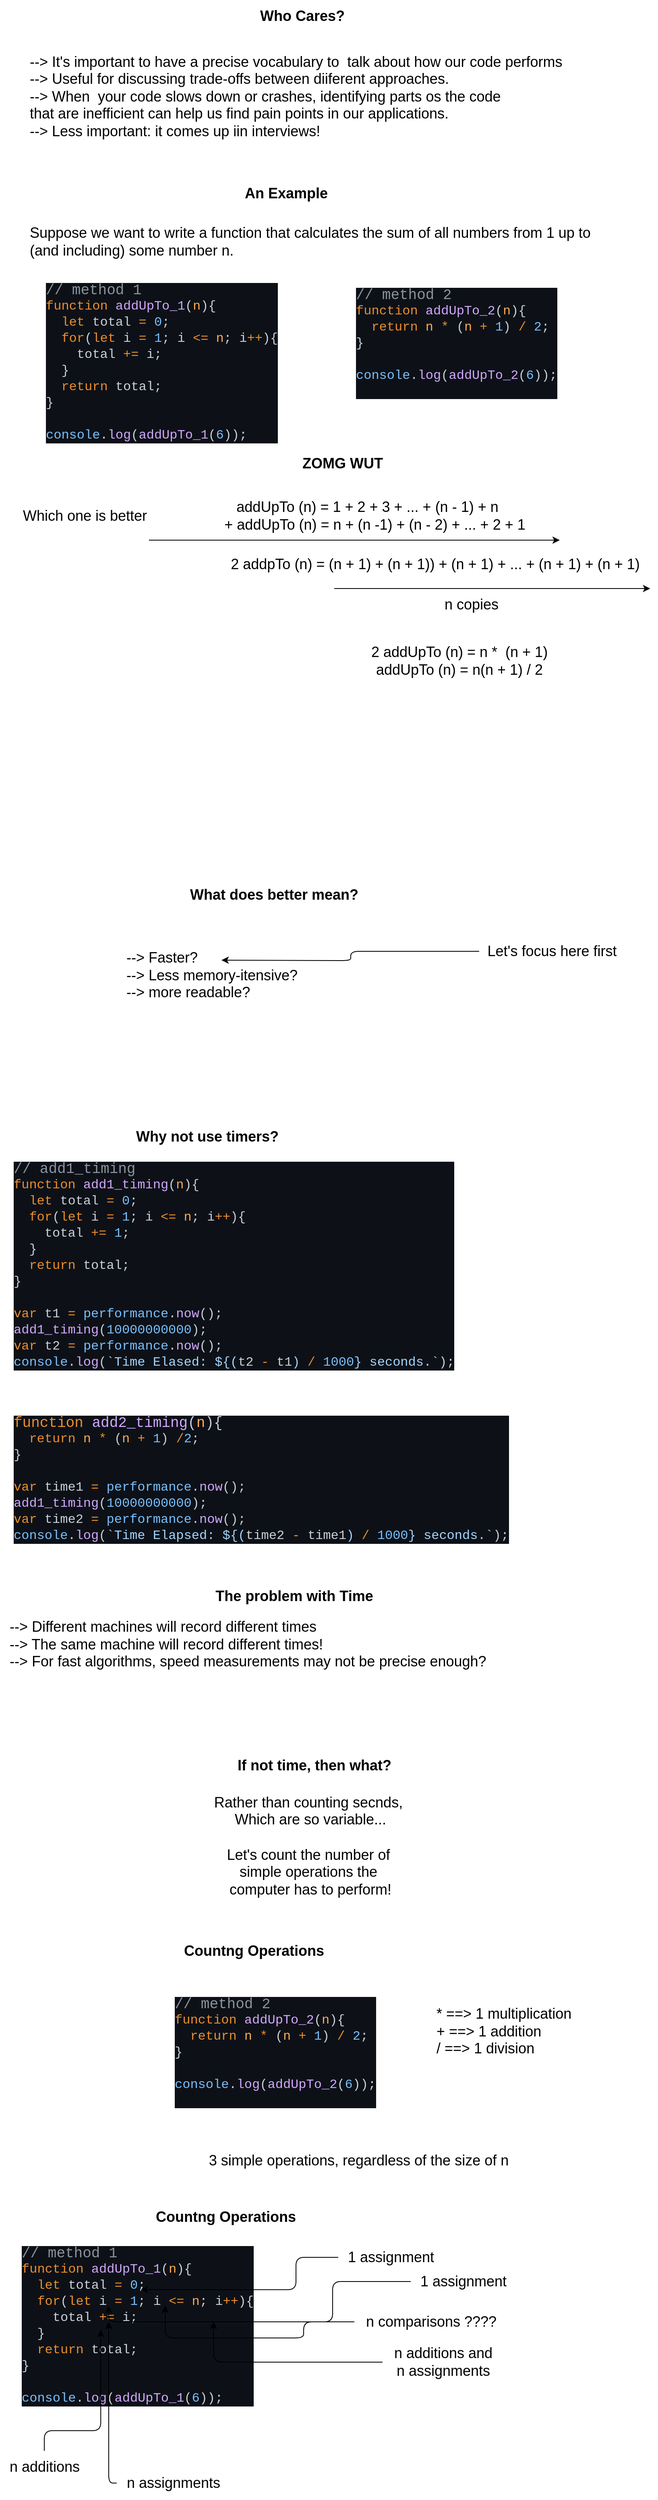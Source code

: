<mxfile>
    <diagram id="wBC3t90wQ1BqMCr0Bqrm" name="Page-1">
        <mxGraphModel dx="891" dy="469" grid="1" gridSize="10" guides="1" tooltips="1" connect="1" arrows="1" fold="1" page="1" pageScale="1" pageWidth="850" pageHeight="1100" math="0" shadow="0">
            <root>
                <mxCell id="0"/>
                <mxCell id="1" parent="0"/>
                <mxCell id="2" value="&lt;font style=&quot;font-size: 18px;&quot;&gt;&lt;b&gt;Who Cares?&lt;/b&gt;&lt;/font&gt;" style="text;html=1;align=center;verticalAlign=middle;resizable=0;points=[];autosize=1;strokeColor=none;fillColor=none;" parent="1" vertex="1">
                    <mxGeometry x="315" y="50" width="130" height="40" as="geometry"/>
                </mxCell>
                <mxCell id="3" value="&lt;font style=&quot;font-size: 18px;&quot;&gt;--&amp;gt; It's important to have a precise vocabulary to&amp;nbsp; talk about how our code performs&lt;br&gt;--&amp;gt; Useful for discussing trade-offs between diiferent approaches.&lt;br&gt;--&amp;gt; When&amp;nbsp; your code slows down or crashes, identifying parts os the code&lt;br&gt;that are inefficient can help us find pain points in our applications.&lt;br&gt;--&amp;gt; Less important: it comes up iin interviews!&lt;/font&gt;" style="text;html=1;align=left;verticalAlign=middle;resizable=0;points=[];autosize=1;strokeColor=none;fillColor=none;" parent="1" vertex="1">
                    <mxGeometry x="40" y="110" width="680" height="120" as="geometry"/>
                </mxCell>
                <mxCell id="4" value="&lt;b&gt;An Example&lt;/b&gt;" style="text;html=1;align=center;verticalAlign=middle;resizable=0;points=[];autosize=1;strokeColor=none;fillColor=none;fontSize=18;" parent="1" vertex="1">
                    <mxGeometry x="295" y="270" width="130" height="40" as="geometry"/>
                </mxCell>
                <mxCell id="5" value="Suppose we want to write a function that calculates the sum of all numbers from 1 up to &lt;br&gt;(and including) some number n." style="text;html=1;align=left;verticalAlign=middle;resizable=0;points=[];autosize=1;strokeColor=none;fillColor=none;fontSize=18;" parent="1" vertex="1">
                    <mxGeometry x="40" y="320" width="720" height="60" as="geometry"/>
                </mxCell>
                <mxCell id="7" value="&lt;b&gt;ZOMG WUT&lt;/b&gt;" style="text;html=1;align=center;verticalAlign=middle;resizable=0;points=[];autosize=1;strokeColor=none;fillColor=none;fontSize=18;" parent="1" vertex="1">
                    <mxGeometry x="370" y="605" width="120" height="40" as="geometry"/>
                </mxCell>
                <mxCell id="8" value="&lt;div style=&quot;text-align: justify;&quot;&gt;&lt;span style=&quot;background-color: initial;&quot;&gt;&amp;nbsp; &amp;nbsp;addUpTo (n) = 1 + 2 + 3 + ... + (n - 1) + n&lt;/span&gt;&lt;/div&gt;&lt;div style=&quot;text-align: justify;&quot;&gt;&lt;span style=&quot;background-color: initial;&quot;&gt;+ addUpTo (n) = n + (n -1) + (n - 2) + ... + 2 + 1&lt;/span&gt;&lt;/div&gt;" style="text;html=1;align=center;verticalAlign=middle;resizable=0;points=[];autosize=1;strokeColor=none;fillColor=none;fontSize=18;" parent="1" vertex="1">
                    <mxGeometry x="270" y="660" width="400" height="60" as="geometry"/>
                </mxCell>
                <mxCell id="9" value="" style="edgeStyle=none;orthogonalLoop=1;jettySize=auto;html=1;fontSize=18;" parent="1" edge="1">
                    <mxGeometry width="100" relative="1" as="geometry">
                        <mxPoint x="190" y="720" as="sourcePoint"/>
                        <mxPoint x="700" y="720" as="targetPoint"/>
                        <Array as="points"/>
                    </mxGeometry>
                </mxCell>
                <mxCell id="10" value="2 addpTo (n) = (n + 1) + (n + 1)) + (n + 1) + ... + (n + 1) + (n + 1)" style="text;html=1;align=center;verticalAlign=middle;resizable=0;points=[];autosize=1;strokeColor=none;fillColor=none;fontSize=18;" parent="1" vertex="1">
                    <mxGeometry x="280" y="730" width="530" height="40" as="geometry"/>
                </mxCell>
                <mxCell id="11" value="" style="edgeStyle=none;orthogonalLoop=1;jettySize=auto;html=1;fontSize=18;" parent="1" edge="1">
                    <mxGeometry width="100" relative="1" as="geometry">
                        <mxPoint x="420" y="780" as="sourcePoint"/>
                        <mxPoint x="812.286" y="780" as="targetPoint"/>
                        <Array as="points"/>
                    </mxGeometry>
                </mxCell>
                <mxCell id="12" value="n copies" style="text;html=1;align=center;verticalAlign=middle;resizable=0;points=[];autosize=1;strokeColor=none;fillColor=none;fontSize=18;" parent="1" vertex="1">
                    <mxGeometry x="545" y="780" width="90" height="40" as="geometry"/>
                </mxCell>
                <mxCell id="13" value="2 addUpTo (n) = n *&amp;nbsp; (n + 1)&lt;br&gt;addUpTo (n) = n(n + 1) / 2" style="text;html=1;align=center;verticalAlign=middle;resizable=0;points=[];autosize=1;strokeColor=none;fillColor=none;fontSize=18;" parent="1" vertex="1">
                    <mxGeometry x="455" y="840" width="240" height="60" as="geometry"/>
                </mxCell>
                <mxCell id="14" value="&lt;div style=&quot;color: rgb(201, 209, 217); background-color: rgb(13, 17, 23); font-family: Consolas, &amp;quot;Courier New&amp;quot;, monospace; line-height: 19px;&quot;&gt;&lt;div style=&quot;&quot;&gt;&lt;span style=&quot;color: rgb(139, 148, 158);&quot;&gt;&lt;font style=&quot;font-size: 18px;&quot;&gt;// method 2&lt;/font&gt;&lt;/span&gt;&lt;/div&gt;&lt;div style=&quot;&quot;&gt;&lt;font size=&quot;3&quot;&gt;&lt;span style=&quot;color: #ec8e2c;&quot;&gt;function&lt;/span&gt; &lt;span style=&quot;color: #d2a8ff;&quot;&gt;addUpTo_2&lt;/span&gt;(&lt;span style=&quot;color: #fdac54;&quot;&gt;n&lt;/span&gt;){&lt;/font&gt;&lt;/div&gt;&lt;div style=&quot;&quot;&gt;&lt;font size=&quot;3&quot;&gt;&amp;nbsp; &lt;span style=&quot;color: #ec8e2c;&quot;&gt;return&lt;/span&gt; &lt;span style=&quot;color: #fdac54;&quot;&gt;n&lt;/span&gt; &lt;span style=&quot;color: #ec8e2c;&quot;&gt;*&lt;/span&gt; (&lt;span style=&quot;color: #fdac54;&quot;&gt;n&lt;/span&gt; &lt;span style=&quot;color: #ec8e2c;&quot;&gt;+&lt;/span&gt; &lt;span style=&quot;color: #79c0ff;&quot;&gt;1&lt;/span&gt;) &lt;span style=&quot;color: #ec8e2c;&quot;&gt;/&lt;/span&gt; &lt;span style=&quot;color: #79c0ff;&quot;&gt;2&lt;/span&gt;;&lt;/font&gt;&lt;/div&gt;&lt;div style=&quot;&quot;&gt;&lt;font size=&quot;3&quot;&gt;}&lt;/font&gt;&lt;/div&gt;&lt;font size=&quot;3&quot;&gt;&lt;br&gt;&lt;/font&gt;&lt;div style=&quot;&quot;&gt;&lt;font size=&quot;3&quot;&gt;&lt;span style=&quot;color: #79c0ff;&quot;&gt;console&lt;/span&gt;.&lt;span style=&quot;color: #d2a8ff;&quot;&gt;log&lt;/span&gt;(&lt;span style=&quot;color: #d2a8ff;&quot;&gt;addUpTo_2&lt;/span&gt;(&lt;span style=&quot;color: #79c0ff;&quot;&gt;6&lt;/span&gt;));&lt;/font&gt;&lt;/div&gt;&lt;br&gt;&lt;/div&gt;" style="text;html=1;align=left;verticalAlign=middle;resizable=0;points=[];autosize=1;strokeColor=none;fillColor=none;fontSize=18;" parent="1" vertex="1">
                    <mxGeometry x="445" y="400" width="250" height="150" as="geometry"/>
                </mxCell>
                <mxCell id="15" value="&lt;div style=&quot;color: rgb(201, 209, 217); background-color: rgb(13, 17, 23); font-family: Consolas, &amp;quot;Courier New&amp;quot;, monospace; line-height: 19px;&quot;&gt;&lt;div style=&quot;&quot;&gt;&lt;span style=&quot;color: rgb(139, 148, 158);&quot;&gt;&lt;font style=&quot;font-size: 18px;&quot;&gt;// method 1&lt;/font&gt;&lt;/span&gt;&lt;/div&gt;&lt;div style=&quot;&quot;&gt;&lt;font size=&quot;3&quot;&gt;&lt;span style=&quot;color: #ec8e2c;&quot;&gt;function&lt;/span&gt; &lt;span style=&quot;color: #d2a8ff;&quot;&gt;addUpTo_1&lt;/span&gt;(&lt;span style=&quot;color: #fdac54;&quot;&gt;n&lt;/span&gt;){&lt;/font&gt;&lt;/div&gt;&lt;div style=&quot;&quot;&gt;&lt;font size=&quot;3&quot;&gt;&amp;nbsp; &lt;span style=&quot;color: #ec8e2c;&quot;&gt;let&lt;/span&gt; total &lt;span style=&quot;color: #ec8e2c;&quot;&gt;=&lt;/span&gt; &lt;span style=&quot;color: #79c0ff;&quot;&gt;0&lt;/span&gt;;&lt;/font&gt;&lt;/div&gt;&lt;div style=&quot;&quot;&gt;&lt;font size=&quot;3&quot;&gt;&amp;nbsp; &lt;span style=&quot;color: #ec8e2c;&quot;&gt;for&lt;/span&gt;(&lt;span style=&quot;color: #ec8e2c;&quot;&gt;let&lt;/span&gt; i &lt;span style=&quot;color: #ec8e2c;&quot;&gt;=&lt;/span&gt; &lt;span style=&quot;color: #79c0ff;&quot;&gt;1&lt;/span&gt;; i &lt;span style=&quot;color: #ec8e2c;&quot;&gt;&amp;lt;=&lt;/span&gt; &lt;span style=&quot;color: #fdac54;&quot;&gt;n&lt;/span&gt;; i&lt;span style=&quot;color: #ec8e2c;&quot;&gt;++&lt;/span&gt;){&lt;/font&gt;&lt;/div&gt;&lt;div style=&quot;&quot;&gt;&lt;font size=&quot;3&quot;&gt;&amp;nbsp; &amp;nbsp; total &lt;span style=&quot;color: #ec8e2c;&quot;&gt;+=&lt;/span&gt; i;&lt;/font&gt;&lt;/div&gt;&lt;div style=&quot;&quot;&gt;&lt;font size=&quot;3&quot;&gt;&amp;nbsp; }&lt;/font&gt;&lt;/div&gt;&lt;div style=&quot;&quot;&gt;&lt;font size=&quot;3&quot;&gt;&amp;nbsp; &lt;span style=&quot;color: #ec8e2c;&quot;&gt;return&lt;/span&gt; total;&lt;/font&gt;&lt;/div&gt;&lt;div style=&quot;&quot;&gt;&lt;font size=&quot;3&quot;&gt;}&lt;/font&gt;&lt;/div&gt;&lt;font size=&quot;3&quot;&gt;&lt;br&gt;&lt;/font&gt;&lt;div style=&quot;&quot;&gt;&lt;font size=&quot;3&quot;&gt;&lt;span style=&quot;color: rgb(121, 192, 255);&quot;&gt;console&lt;/span&gt;.&lt;span style=&quot;color: rgb(210, 168, 255);&quot;&gt;log&lt;/span&gt;(&lt;span style=&quot;color: rgb(210, 168, 255);&quot;&gt;addUpTo_1&lt;/span&gt;(&lt;span style=&quot;color: rgb(121, 192, 255);&quot;&gt;6&lt;/span&gt;));&lt;/font&gt;&lt;/div&gt;&lt;/div&gt;" style="text;html=1;align=left;verticalAlign=middle;resizable=0;points=[];autosize=1;strokeColor=none;fillColor=none;fontSize=18;" parent="1" vertex="1">
                    <mxGeometry x="60" y="395" width="290" height="210" as="geometry"/>
                </mxCell>
                <mxCell id="16" value="Which one is better" style="text;html=1;align=center;verticalAlign=middle;resizable=0;points=[];autosize=1;strokeColor=none;fillColor=none;fontSize=18;" parent="1" vertex="1">
                    <mxGeometry x="20" y="670" width="180" height="40" as="geometry"/>
                </mxCell>
                <mxCell id="17" value="&lt;b&gt;What does better mean?&lt;/b&gt;" style="text;html=1;align=center;verticalAlign=middle;resizable=0;points=[];autosize=1;strokeColor=none;fillColor=none;fontSize=18;" parent="1" vertex="1">
                    <mxGeometry x="230" y="1140" width="230" height="40" as="geometry"/>
                </mxCell>
                <mxCell id="18" value="--&amp;gt; Faster?&lt;br&gt;--&amp;gt; Less memory-itensive?&lt;br&gt;--&amp;gt; more readable?" style="text;html=1;align=left;verticalAlign=middle;resizable=0;points=[];autosize=1;strokeColor=none;fillColor=none;fontSize=18;" parent="1" vertex="1">
                    <mxGeometry x="160" y="1220" width="240" height="80" as="geometry"/>
                </mxCell>
                <mxCell id="21" value="" style="edgeStyle=orthogonalEdgeStyle;html=1;fontSize=18;" parent="1" source="19" edge="1">
                    <mxGeometry relative="1" as="geometry">
                        <mxPoint x="280" y="1241" as="targetPoint"/>
                    </mxGeometry>
                </mxCell>
                <mxCell id="19" value="Let's focus here first" style="text;html=1;align=center;verticalAlign=middle;resizable=0;points=[];autosize=1;strokeColor=none;fillColor=none;fontSize=18;" parent="1" vertex="1">
                    <mxGeometry x="600" y="1210" width="180" height="40" as="geometry"/>
                </mxCell>
                <mxCell id="22" value="&lt;b&gt;Why not use timers?&lt;/b&gt;" style="text;html=1;align=center;verticalAlign=middle;resizable=0;points=[];autosize=1;strokeColor=none;fillColor=none;fontSize=18;" parent="1" vertex="1">
                    <mxGeometry x="162" y="1440" width="200" height="40" as="geometry"/>
                </mxCell>
                <mxCell id="23" value="&lt;div style=&quot;color: rgb(201, 209, 217); background-color: rgb(13, 17, 23); font-family: Consolas, &amp;quot;Courier New&amp;quot;, monospace; line-height: 19px;&quot;&gt;&lt;div style=&quot;&quot;&gt;&lt;span style=&quot;color: rgb(139, 148, 158);&quot;&gt;&lt;font style=&quot;font-size: 18px;&quot;&gt;// add1_timing&lt;/font&gt;&lt;/span&gt;&lt;/div&gt;&lt;div style=&quot;&quot;&gt;&lt;font size=&quot;3&quot;&gt;&lt;span style=&quot;color: #ec8e2c;&quot;&gt;function&lt;/span&gt; &lt;span style=&quot;color: #d2a8ff;&quot;&gt;add1_timing&lt;/span&gt;(&lt;span style=&quot;color: #fdac54;&quot;&gt;n&lt;/span&gt;){&lt;/font&gt;&lt;/div&gt;&lt;div style=&quot;&quot;&gt;&lt;font size=&quot;3&quot;&gt;&amp;nbsp; &lt;span style=&quot;color: #ec8e2c;&quot;&gt;let&lt;/span&gt; total &lt;span style=&quot;color: #ec8e2c;&quot;&gt;=&lt;/span&gt; &lt;span style=&quot;color: #79c0ff;&quot;&gt;0&lt;/span&gt;;&lt;/font&gt;&lt;/div&gt;&lt;div style=&quot;&quot;&gt;&lt;font size=&quot;3&quot;&gt;&amp;nbsp; &lt;span style=&quot;color: #ec8e2c;&quot;&gt;for&lt;/span&gt;(&lt;span style=&quot;color: #ec8e2c;&quot;&gt;let&lt;/span&gt; i &lt;span style=&quot;color: #ec8e2c;&quot;&gt;=&lt;/span&gt; &lt;span style=&quot;color: #79c0ff;&quot;&gt;1&lt;/span&gt;; i &lt;span style=&quot;color: #ec8e2c;&quot;&gt;&amp;lt;=&lt;/span&gt; &lt;span style=&quot;color: #fdac54;&quot;&gt;n&lt;/span&gt;; i&lt;span style=&quot;color: #ec8e2c;&quot;&gt;++&lt;/span&gt;){&lt;/font&gt;&lt;/div&gt;&lt;div style=&quot;&quot;&gt;&lt;font size=&quot;3&quot;&gt;&amp;nbsp; &amp;nbsp; total &lt;span style=&quot;color: #ec8e2c;&quot;&gt;+=&lt;/span&gt; &lt;span style=&quot;color: #79c0ff;&quot;&gt;1&lt;/span&gt;;&lt;/font&gt;&lt;/div&gt;&lt;div style=&quot;&quot;&gt;&lt;font size=&quot;3&quot;&gt;&amp;nbsp; }&lt;/font&gt;&lt;/div&gt;&lt;div style=&quot;&quot;&gt;&lt;font size=&quot;3&quot;&gt;&amp;nbsp; &lt;span style=&quot;color: #ec8e2c;&quot;&gt;return&lt;/span&gt; total;&lt;/font&gt;&lt;/div&gt;&lt;div style=&quot;&quot;&gt;&lt;font size=&quot;3&quot;&gt;}&lt;/font&gt;&lt;/div&gt;&lt;font size=&quot;3&quot;&gt;&lt;br&gt;&lt;/font&gt;&lt;div style=&quot;&quot;&gt;&lt;font size=&quot;3&quot;&gt;&lt;span style=&quot;color: #ec8e2c;&quot;&gt;var&lt;/span&gt; t1 &lt;span style=&quot;color: #ec8e2c;&quot;&gt;=&lt;/span&gt; &lt;span style=&quot;color: #79c0ff;&quot;&gt;performance&lt;/span&gt;.&lt;span style=&quot;color: #d2a8ff;&quot;&gt;now&lt;/span&gt;();&lt;/font&gt;&lt;/div&gt;&lt;div style=&quot;&quot;&gt;&lt;font size=&quot;3&quot;&gt;&lt;span style=&quot;color: #d2a8ff;&quot;&gt;add1_timing&lt;/span&gt;(&lt;span style=&quot;color: #79c0ff;&quot;&gt;10000000000&lt;/span&gt;);&lt;/font&gt;&lt;/div&gt;&lt;div style=&quot;&quot;&gt;&lt;font size=&quot;3&quot;&gt;&lt;span style=&quot;color: #ec8e2c;&quot;&gt;var&lt;/span&gt; t2 &lt;span style=&quot;color: #ec8e2c;&quot;&gt;=&lt;/span&gt; &lt;span style=&quot;color: #79c0ff;&quot;&gt;performance&lt;/span&gt;.&lt;span style=&quot;color: #d2a8ff;&quot;&gt;now&lt;/span&gt;();&lt;/font&gt;&lt;/div&gt;&lt;div style=&quot;&quot;&gt;&lt;font size=&quot;3&quot;&gt;&lt;span style=&quot;color: rgb(121, 192, 255);&quot;&gt;console&lt;/span&gt;.&lt;span style=&quot;color: rgb(210, 168, 255);&quot;&gt;log&lt;/span&gt;(&lt;span style=&quot;color: rgb(165, 214, 255);&quot;&gt;`Time Elased: &lt;/span&gt;&lt;span style=&quot;color: rgb(165, 214, 255);&quot;&gt;${(&lt;/span&gt;t2&lt;span style=&quot;color: rgb(165, 214, 255);&quot;&gt; &lt;/span&gt;&lt;span style=&quot;color: rgb(236, 142, 44);&quot;&gt;-&lt;/span&gt;&lt;span style=&quot;color: rgb(165, 214, 255);&quot;&gt; &lt;/span&gt;t1&lt;span style=&quot;color: rgb(165, 214, 255);&quot;&gt;) &lt;/span&gt;&lt;span style=&quot;color: rgb(236, 142, 44);&quot;&gt;/&lt;/span&gt;&lt;span style=&quot;color: rgb(165, 214, 255);&quot;&gt; &lt;/span&gt;&lt;span style=&quot;color: rgb(121, 192, 255);&quot;&gt;1000&lt;/span&gt;&lt;span style=&quot;color: rgb(165, 214, 255);&quot;&gt;}&lt;/span&gt;&lt;span style=&quot;color: rgb(165, 214, 255);&quot;&gt; seconds.`&lt;/span&gt;);&lt;/font&gt;&lt;/div&gt;&lt;/div&gt;" style="text;html=1;align=left;verticalAlign=middle;resizable=0;points=[];autosize=1;strokeColor=none;fillColor=none;fontSize=18;" parent="1" vertex="1">
                    <mxGeometry x="20" y="1485" width="530" height="270" as="geometry"/>
                </mxCell>
                <mxCell id="24" value="&lt;div style=&quot;color: rgb(201, 209, 217); background-color: rgb(13, 17, 23); font-family: Consolas, &amp;quot;Courier New&amp;quot;, monospace; line-height: 19px;&quot;&gt;&lt;div style=&quot;&quot;&gt;&lt;font style=&quot;font-size: 18px;&quot;&gt;&lt;span style=&quot;color: rgb(236, 142, 44);&quot;&gt;function&lt;/span&gt; &lt;span style=&quot;color: rgb(210, 168, 255);&quot;&gt;add2_timing&lt;/span&gt;(&lt;span style=&quot;color: rgb(253, 172, 84);&quot;&gt;n&lt;/span&gt;){&lt;/font&gt;&lt;/div&gt;&lt;div style=&quot;&quot;&gt;&lt;font size=&quot;3&quot;&gt;&amp;nbsp; &lt;span style=&quot;color: #ec8e2c;&quot;&gt;return&lt;/span&gt; &lt;span style=&quot;color: #fdac54;&quot;&gt;n&lt;/span&gt; &lt;span style=&quot;color: #ec8e2c;&quot;&gt;*&lt;/span&gt; (&lt;span style=&quot;color: #fdac54;&quot;&gt;n&lt;/span&gt; &lt;span style=&quot;color: #ec8e2c;&quot;&gt;+&lt;/span&gt; &lt;span style=&quot;color: #79c0ff;&quot;&gt;1&lt;/span&gt;) &lt;span style=&quot;color: #ec8e2c;&quot;&gt;/&lt;/span&gt;&lt;span style=&quot;color: #79c0ff;&quot;&gt;2&lt;/span&gt;;&lt;/font&gt;&lt;/div&gt;&lt;div style=&quot;&quot;&gt;&lt;font size=&quot;3&quot;&gt;}&lt;/font&gt;&lt;/div&gt;&lt;font size=&quot;3&quot;&gt;&lt;br&gt;&lt;/font&gt;&lt;div style=&quot;&quot;&gt;&lt;font size=&quot;3&quot;&gt;&lt;span style=&quot;color: #ec8e2c;&quot;&gt;var&lt;/span&gt; time1 &lt;span style=&quot;color: #ec8e2c;&quot;&gt;=&lt;/span&gt; &lt;span style=&quot;color: #79c0ff;&quot;&gt;performance&lt;/span&gt;.&lt;span style=&quot;color: #d2a8ff;&quot;&gt;now&lt;/span&gt;();&lt;/font&gt;&lt;/div&gt;&lt;div style=&quot;&quot;&gt;&lt;font size=&quot;3&quot;&gt;&lt;span style=&quot;color: #d2a8ff;&quot;&gt;add1_timing&lt;/span&gt;(&lt;span style=&quot;color: #79c0ff;&quot;&gt;10000000000&lt;/span&gt;);&lt;/font&gt;&lt;/div&gt;&lt;div style=&quot;&quot;&gt;&lt;font size=&quot;3&quot;&gt;&lt;span style=&quot;color: #ec8e2c;&quot;&gt;var&lt;/span&gt; time2 &lt;span style=&quot;color: #ec8e2c;&quot;&gt;=&lt;/span&gt; &lt;span style=&quot;color: #79c0ff;&quot;&gt;performance&lt;/span&gt;.&lt;span style=&quot;color: #d2a8ff;&quot;&gt;now&lt;/span&gt;();&lt;/font&gt;&lt;/div&gt;&lt;div style=&quot;&quot;&gt;&lt;font size=&quot;3&quot;&gt;&lt;span style=&quot;color: rgb(121, 192, 255);&quot;&gt;console&lt;/span&gt;.&lt;span style=&quot;color: rgb(210, 168, 255);&quot;&gt;log&lt;/span&gt;(&lt;span style=&quot;color: rgb(165, 214, 255);&quot;&gt;`Time Elapsed: &lt;/span&gt;&lt;span style=&quot;color: rgb(165, 214, 255);&quot;&gt;${(&lt;/span&gt;time2&lt;span style=&quot;color: rgb(165, 214, 255);&quot;&gt; &lt;/span&gt;&lt;span style=&quot;color: rgb(236, 142, 44);&quot;&gt;-&lt;/span&gt;&lt;span style=&quot;color: rgb(165, 214, 255);&quot;&gt; &lt;/span&gt;time1&lt;span style=&quot;color: rgb(165, 214, 255);&quot;&gt;) &lt;/span&gt;&lt;span style=&quot;color: rgb(236, 142, 44);&quot;&gt;/&lt;/span&gt;&lt;span style=&quot;color: rgb(165, 214, 255);&quot;&gt; &lt;/span&gt;&lt;span style=&quot;color: rgb(121, 192, 255);&quot;&gt;1000&lt;/span&gt;&lt;span style=&quot;color: rgb(165, 214, 255);&quot;&gt;}&lt;/span&gt;&lt;span style=&quot;color: rgb(165, 214, 255);&quot;&gt; seconds.`&lt;/span&gt;);&lt;/font&gt;&lt;/div&gt;&lt;/div&gt;" style="text;html=1;align=left;verticalAlign=middle;resizable=0;points=[];autosize=1;strokeColor=none;fillColor=none;fontSize=18;" parent="1" vertex="1">
                    <mxGeometry x="20" y="1800" width="590" height="170" as="geometry"/>
                </mxCell>
                <mxCell id="25" value="&lt;font style=&quot;font-size: 18px;&quot;&gt;&lt;b&gt;The problem with Time&lt;/b&gt;&lt;/font&gt;" style="text;html=1;align=center;verticalAlign=middle;resizable=0;points=[];autosize=1;strokeColor=none;fillColor=none;" vertex="1" parent="1">
                    <mxGeometry x="260" y="2010" width="220" height="40" as="geometry"/>
                </mxCell>
                <mxCell id="26" value="--&amp;gt; Different machines will record different times&lt;br&gt;--&amp;gt; The same machine will record different times!&lt;br&gt;--&amp;gt; For fast algorithms, speed measurements may not be precise enough?" style="text;html=1;align=left;verticalAlign=middle;resizable=0;points=[];autosize=1;strokeColor=none;fillColor=none;fontSize=18;" vertex="1" parent="1">
                    <mxGeometry x="15" y="2050" width="620" height="80" as="geometry"/>
                </mxCell>
                <mxCell id="27" value="&lt;b&gt;If not time, then what?&lt;/b&gt;" style="text;html=1;align=center;verticalAlign=middle;resizable=0;points=[];autosize=1;strokeColor=none;fillColor=none;fontSize=18;" vertex="1" parent="1">
                    <mxGeometry x="290" y="2220" width="210" height="40" as="geometry"/>
                </mxCell>
                <mxCell id="28" value="Rather than counting secnds,&amp;nbsp;&lt;br&gt;Which are so variable...&lt;br&gt;&lt;br&gt;Let's count the number of&amp;nbsp;&lt;br&gt;simple operations the&amp;nbsp;&lt;br&gt;computer has to perform!" style="text;html=1;align=center;verticalAlign=middle;resizable=0;points=[];autosize=1;strokeColor=none;fillColor=none;fontSize=18;" vertex="1" parent="1">
                    <mxGeometry x="260" y="2270" width="260" height="140" as="geometry"/>
                </mxCell>
                <mxCell id="29" value="&lt;b&gt;Countng Operations&lt;/b&gt;" style="text;html=1;align=center;verticalAlign=middle;resizable=0;points=[];autosize=1;strokeColor=none;fillColor=none;fontSize=18;" vertex="1" parent="1">
                    <mxGeometry x="220" y="2450" width="200" height="40" as="geometry"/>
                </mxCell>
                <mxCell id="30" value="&lt;div style=&quot;color: rgb(201, 209, 217); background-color: rgb(13, 17, 23); font-family: Consolas, &amp;quot;Courier New&amp;quot;, monospace; line-height: 19px;&quot;&gt;&lt;div style=&quot;&quot;&gt;&lt;span style=&quot;color: rgb(139, 148, 158);&quot;&gt;&lt;font style=&quot;font-size: 18px;&quot;&gt;// method 2&lt;/font&gt;&lt;/span&gt;&lt;/div&gt;&lt;div style=&quot;&quot;&gt;&lt;font size=&quot;3&quot;&gt;&lt;span style=&quot;color: #ec8e2c;&quot;&gt;function&lt;/span&gt; &lt;span style=&quot;color: #d2a8ff;&quot;&gt;addUpTo_2&lt;/span&gt;(&lt;span style=&quot;color: #fdac54;&quot;&gt;n&lt;/span&gt;){&lt;/font&gt;&lt;/div&gt;&lt;div style=&quot;&quot;&gt;&lt;font size=&quot;3&quot;&gt;&amp;nbsp; &lt;span style=&quot;color: #ec8e2c;&quot;&gt;return&lt;/span&gt; &lt;span style=&quot;color: #fdac54;&quot;&gt;n&lt;/span&gt; &lt;span style=&quot;color: #ec8e2c;&quot;&gt;*&lt;/span&gt; (&lt;span style=&quot;color: #fdac54;&quot;&gt;n&lt;/span&gt; &lt;span style=&quot;color: #ec8e2c;&quot;&gt;+&lt;/span&gt; &lt;span style=&quot;color: #79c0ff;&quot;&gt;1&lt;/span&gt;) &lt;span style=&quot;color: #ec8e2c;&quot;&gt;/&lt;/span&gt; &lt;span style=&quot;color: #79c0ff;&quot;&gt;2&lt;/span&gt;;&lt;/font&gt;&lt;/div&gt;&lt;div style=&quot;&quot;&gt;&lt;font size=&quot;3&quot;&gt;}&lt;/font&gt;&lt;/div&gt;&lt;font size=&quot;3&quot;&gt;&lt;br&gt;&lt;/font&gt;&lt;div style=&quot;&quot;&gt;&lt;font size=&quot;3&quot;&gt;&lt;span style=&quot;color: #79c0ff;&quot;&gt;console&lt;/span&gt;.&lt;span style=&quot;color: #d2a8ff;&quot;&gt;log&lt;/span&gt;(&lt;span style=&quot;color: #d2a8ff;&quot;&gt;addUpTo_2&lt;/span&gt;(&lt;span style=&quot;color: #79c0ff;&quot;&gt;6&lt;/span&gt;));&lt;/font&gt;&lt;/div&gt;&lt;br&gt;&lt;/div&gt;" style="text;html=1;align=left;verticalAlign=middle;resizable=0;points=[];autosize=1;strokeColor=none;fillColor=none;fontSize=18;" vertex="1" parent="1">
                    <mxGeometry x="220" y="2520" width="250" height="150" as="geometry"/>
                </mxCell>
                <mxCell id="31" value="* ==&amp;gt; 1 multiplication&lt;br&gt;+ ==&amp;gt; 1 addition&lt;br&gt;/ ==&amp;gt; 1 division" style="text;html=1;align=left;verticalAlign=middle;resizable=0;points=[];autosize=1;strokeColor=none;fillColor=none;fontSize=18;" vertex="1" parent="1">
                    <mxGeometry x="545" y="2530" width="190" height="80" as="geometry"/>
                </mxCell>
                <mxCell id="32" value="3 simple operations, regardless of the size of n" style="text;html=1;align=center;verticalAlign=middle;resizable=0;points=[];autosize=1;strokeColor=none;fillColor=none;fontSize=18;" vertex="1" parent="1">
                    <mxGeometry x="250" y="2710" width="400" height="40" as="geometry"/>
                </mxCell>
                <mxCell id="35" value="&lt;div style=&quot;color: rgb(201, 209, 217); background-color: rgb(13, 17, 23); font-family: Consolas, &amp;quot;Courier New&amp;quot;, monospace; line-height: 19px;&quot;&gt;&lt;div style=&quot;&quot;&gt;&lt;span style=&quot;color: rgb(139, 148, 158);&quot;&gt;&lt;font style=&quot;font-size: 18px;&quot;&gt;// method 1&lt;/font&gt;&lt;/span&gt;&lt;/div&gt;&lt;div style=&quot;&quot;&gt;&lt;font size=&quot;3&quot;&gt;&lt;span style=&quot;color: #ec8e2c;&quot;&gt;function&lt;/span&gt; &lt;span style=&quot;color: #d2a8ff;&quot;&gt;addUpTo_1&lt;/span&gt;(&lt;span style=&quot;color: #fdac54;&quot;&gt;n&lt;/span&gt;){&lt;/font&gt;&lt;/div&gt;&lt;div style=&quot;&quot;&gt;&lt;font size=&quot;3&quot;&gt;&amp;nbsp; &lt;span style=&quot;color: #ec8e2c;&quot;&gt;let&lt;/span&gt; total &lt;span style=&quot;color: #ec8e2c;&quot;&gt;=&lt;/span&gt; &lt;span style=&quot;color: #79c0ff;&quot;&gt;0&lt;/span&gt;;&lt;/font&gt;&lt;/div&gt;&lt;div style=&quot;&quot;&gt;&lt;font size=&quot;3&quot;&gt;&amp;nbsp; &lt;span style=&quot;color: #ec8e2c;&quot;&gt;for&lt;/span&gt;(&lt;span style=&quot;color: #ec8e2c;&quot;&gt;let&lt;/span&gt; i &lt;span style=&quot;color: #ec8e2c;&quot;&gt;=&lt;/span&gt; &lt;span style=&quot;color: #79c0ff;&quot;&gt;1&lt;/span&gt;; i &lt;span style=&quot;color: #ec8e2c;&quot;&gt;&amp;lt;=&lt;/span&gt; &lt;span style=&quot;color: #fdac54;&quot;&gt;n&lt;/span&gt;; i&lt;span style=&quot;color: #ec8e2c;&quot;&gt;++&lt;/span&gt;){&lt;/font&gt;&lt;/div&gt;&lt;div style=&quot;&quot;&gt;&lt;font size=&quot;3&quot;&gt;&amp;nbsp; &amp;nbsp; total &lt;span style=&quot;color: #ec8e2c;&quot;&gt;+=&lt;/span&gt; i;&lt;/font&gt;&lt;/div&gt;&lt;div style=&quot;&quot;&gt;&lt;font size=&quot;3&quot;&gt;&amp;nbsp; }&lt;/font&gt;&lt;/div&gt;&lt;div style=&quot;&quot;&gt;&lt;font size=&quot;3&quot;&gt;&amp;nbsp; &lt;span style=&quot;color: #ec8e2c;&quot;&gt;return&lt;/span&gt; total;&lt;/font&gt;&lt;/div&gt;&lt;div style=&quot;&quot;&gt;&lt;font size=&quot;3&quot;&gt;}&lt;/font&gt;&lt;/div&gt;&lt;font size=&quot;3&quot;&gt;&lt;br&gt;&lt;/font&gt;&lt;div style=&quot;&quot;&gt;&lt;font size=&quot;3&quot;&gt;&lt;span style=&quot;color: rgb(121, 192, 255);&quot;&gt;console&lt;/span&gt;.&lt;span style=&quot;color: rgb(210, 168, 255);&quot;&gt;log&lt;/span&gt;(&lt;span style=&quot;color: rgb(210, 168, 255);&quot;&gt;addUpTo_1&lt;/span&gt;(&lt;span style=&quot;color: rgb(121, 192, 255);&quot;&gt;6&lt;/span&gt;));&lt;/font&gt;&lt;/div&gt;&lt;/div&gt;" style="text;html=1;align=left;verticalAlign=middle;resizable=0;points=[];autosize=1;strokeColor=none;fillColor=none;fontSize=18;" vertex="1" parent="1">
                    <mxGeometry x="30" y="2830" width="290" height="210" as="geometry"/>
                </mxCell>
                <mxCell id="36" value="&lt;b&gt;Countng Operations&lt;/b&gt;" style="text;html=1;align=center;verticalAlign=middle;resizable=0;points=[];autosize=1;strokeColor=none;fillColor=none;fontSize=18;" vertex="1" parent="1">
                    <mxGeometry x="185" y="2780" width="200" height="40" as="geometry"/>
                </mxCell>
                <mxCell id="39" style="edgeStyle=orthogonalEdgeStyle;html=1;fontSize=18;entryX=0.517;entryY=0.286;entryDx=0;entryDy=0;entryPerimeter=0;" edge="1" parent="1" source="37" target="35">
                    <mxGeometry relative="1" as="geometry">
                        <mxPoint x="350" y="2860" as="targetPoint"/>
                    </mxGeometry>
                </mxCell>
                <mxCell id="37" value="1 assignment" style="text;html=1;align=center;verticalAlign=middle;resizable=0;points=[];autosize=1;strokeColor=none;fillColor=none;fontSize=18;" vertex="1" parent="1">
                    <mxGeometry x="425" y="2830" width="130" height="40" as="geometry"/>
                </mxCell>
                <mxCell id="41" style="edgeStyle=orthogonalEdgeStyle;html=1;entryX=0.379;entryY=0.381;entryDx=0;entryDy=0;entryPerimeter=0;fontSize=18;" edge="1" parent="1" source="40" target="35">
                    <mxGeometry relative="1" as="geometry">
                        <Array as="points">
                            <mxPoint x="418" y="2880"/>
                            <mxPoint x="418" y="2930"/>
                            <mxPoint x="140" y="2930"/>
                        </Array>
                    </mxGeometry>
                </mxCell>
                <mxCell id="40" value="1 assignment" style="text;html=1;align=center;verticalAlign=middle;resizable=0;points=[];autosize=1;strokeColor=none;fillColor=none;fontSize=18;" vertex="1" parent="1">
                    <mxGeometry x="515" y="2860" width="130" height="40" as="geometry"/>
                </mxCell>
                <mxCell id="43" style="edgeStyle=orthogonalEdgeStyle;html=1;fontSize=18;entryX=0.621;entryY=0.381;entryDx=0;entryDy=0;entryPerimeter=0;" edge="1" parent="1" source="42" target="35">
                    <mxGeometry relative="1" as="geometry">
                        <Array as="points">
                            <mxPoint x="382" y="2930"/>
                            <mxPoint x="382" y="2950"/>
                            <mxPoint x="210" y="2950"/>
                        </Array>
                    </mxGeometry>
                </mxCell>
                <mxCell id="42" value="n comparisons ????" style="text;html=1;align=center;verticalAlign=middle;resizable=0;points=[];autosize=1;strokeColor=none;fillColor=none;fontSize=18;" vertex="1" parent="1">
                    <mxGeometry x="445" y="2910" width="190" height="40" as="geometry"/>
                </mxCell>
                <mxCell id="45" style="edgeStyle=orthogonalEdgeStyle;html=1;fontSize=18;" edge="1" parent="1" source="44">
                    <mxGeometry relative="1" as="geometry">
                        <mxPoint x="270" y="2930" as="targetPoint"/>
                    </mxGeometry>
                </mxCell>
                <mxCell id="44" value="n additions and&lt;br&gt;n assignments" style="text;html=1;align=center;verticalAlign=middle;resizable=0;points=[];autosize=1;strokeColor=none;fillColor=none;fontSize=18;" vertex="1" parent="1">
                    <mxGeometry x="480" y="2950" width="150" height="60" as="geometry"/>
                </mxCell>
                <mxCell id="49" style="edgeStyle=orthogonalEdgeStyle;html=1;entryX=0.345;entryY=0.524;entryDx=0;entryDy=0;entryPerimeter=0;fontSize=18;" edge="1" parent="1" source="46" target="35">
                    <mxGeometry relative="1" as="geometry"/>
                </mxCell>
                <mxCell id="46" value="n additions" style="text;html=1;align=center;verticalAlign=middle;resizable=0;points=[];autosize=1;strokeColor=none;fillColor=none;fontSize=18;" vertex="1" parent="1">
                    <mxGeometry x="5" y="3090" width="110" height="40" as="geometry"/>
                </mxCell>
                <mxCell id="48" style="edgeStyle=orthogonalEdgeStyle;html=1;fontSize=18;" edge="1" parent="1" source="47">
                    <mxGeometry relative="1" as="geometry">
                        <mxPoint x="140" y="2930" as="targetPoint"/>
                    </mxGeometry>
                </mxCell>
                <mxCell id="47" value="n assignments" style="text;html=1;align=center;verticalAlign=middle;resizable=0;points=[];autosize=1;strokeColor=none;fillColor=none;fontSize=18;" vertex="1" parent="1">
                    <mxGeometry x="150" y="3110" width="140" height="40" as="geometry"/>
                </mxCell>
            </root>
        </mxGraphModel>
    </diagram>
</mxfile>